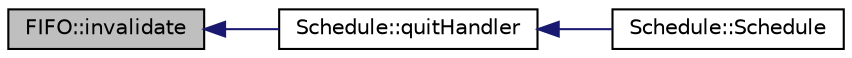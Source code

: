 digraph "FIFO::invalidate"
{
 // INTERACTIVE_SVG=YES
  bgcolor="transparent";
  edge [fontname="Helvetica",fontsize="10",labelfontname="Helvetica",labelfontsize="10"];
  node [fontname="Helvetica",fontsize="10",shape=record];
  rankdir="LR";
  Node1 [label="FIFO::invalidate",height=0.2,width=0.4,color="black", fillcolor="grey75", style="filled", fontcolor="black"];
  Node1 -> Node2 [dir="back",color="midnightblue",fontsize="10",style="solid",fontname="Helvetica"];
  Node2 [label="Schedule::quitHandler",height=0.2,width=0.4,color="black",URL="$class_schedule.html#a5167d622689a34ea5f3a065304295521"];
  Node2 -> Node3 [dir="back",color="midnightblue",fontsize="10",style="solid",fontname="Helvetica"];
  Node3 [label="Schedule::Schedule",height=0.2,width=0.4,color="black",URL="$class_schedule.html#ad88c01f0ebf0c2f3bfa3ca2fe7ca3e8f"];
}
